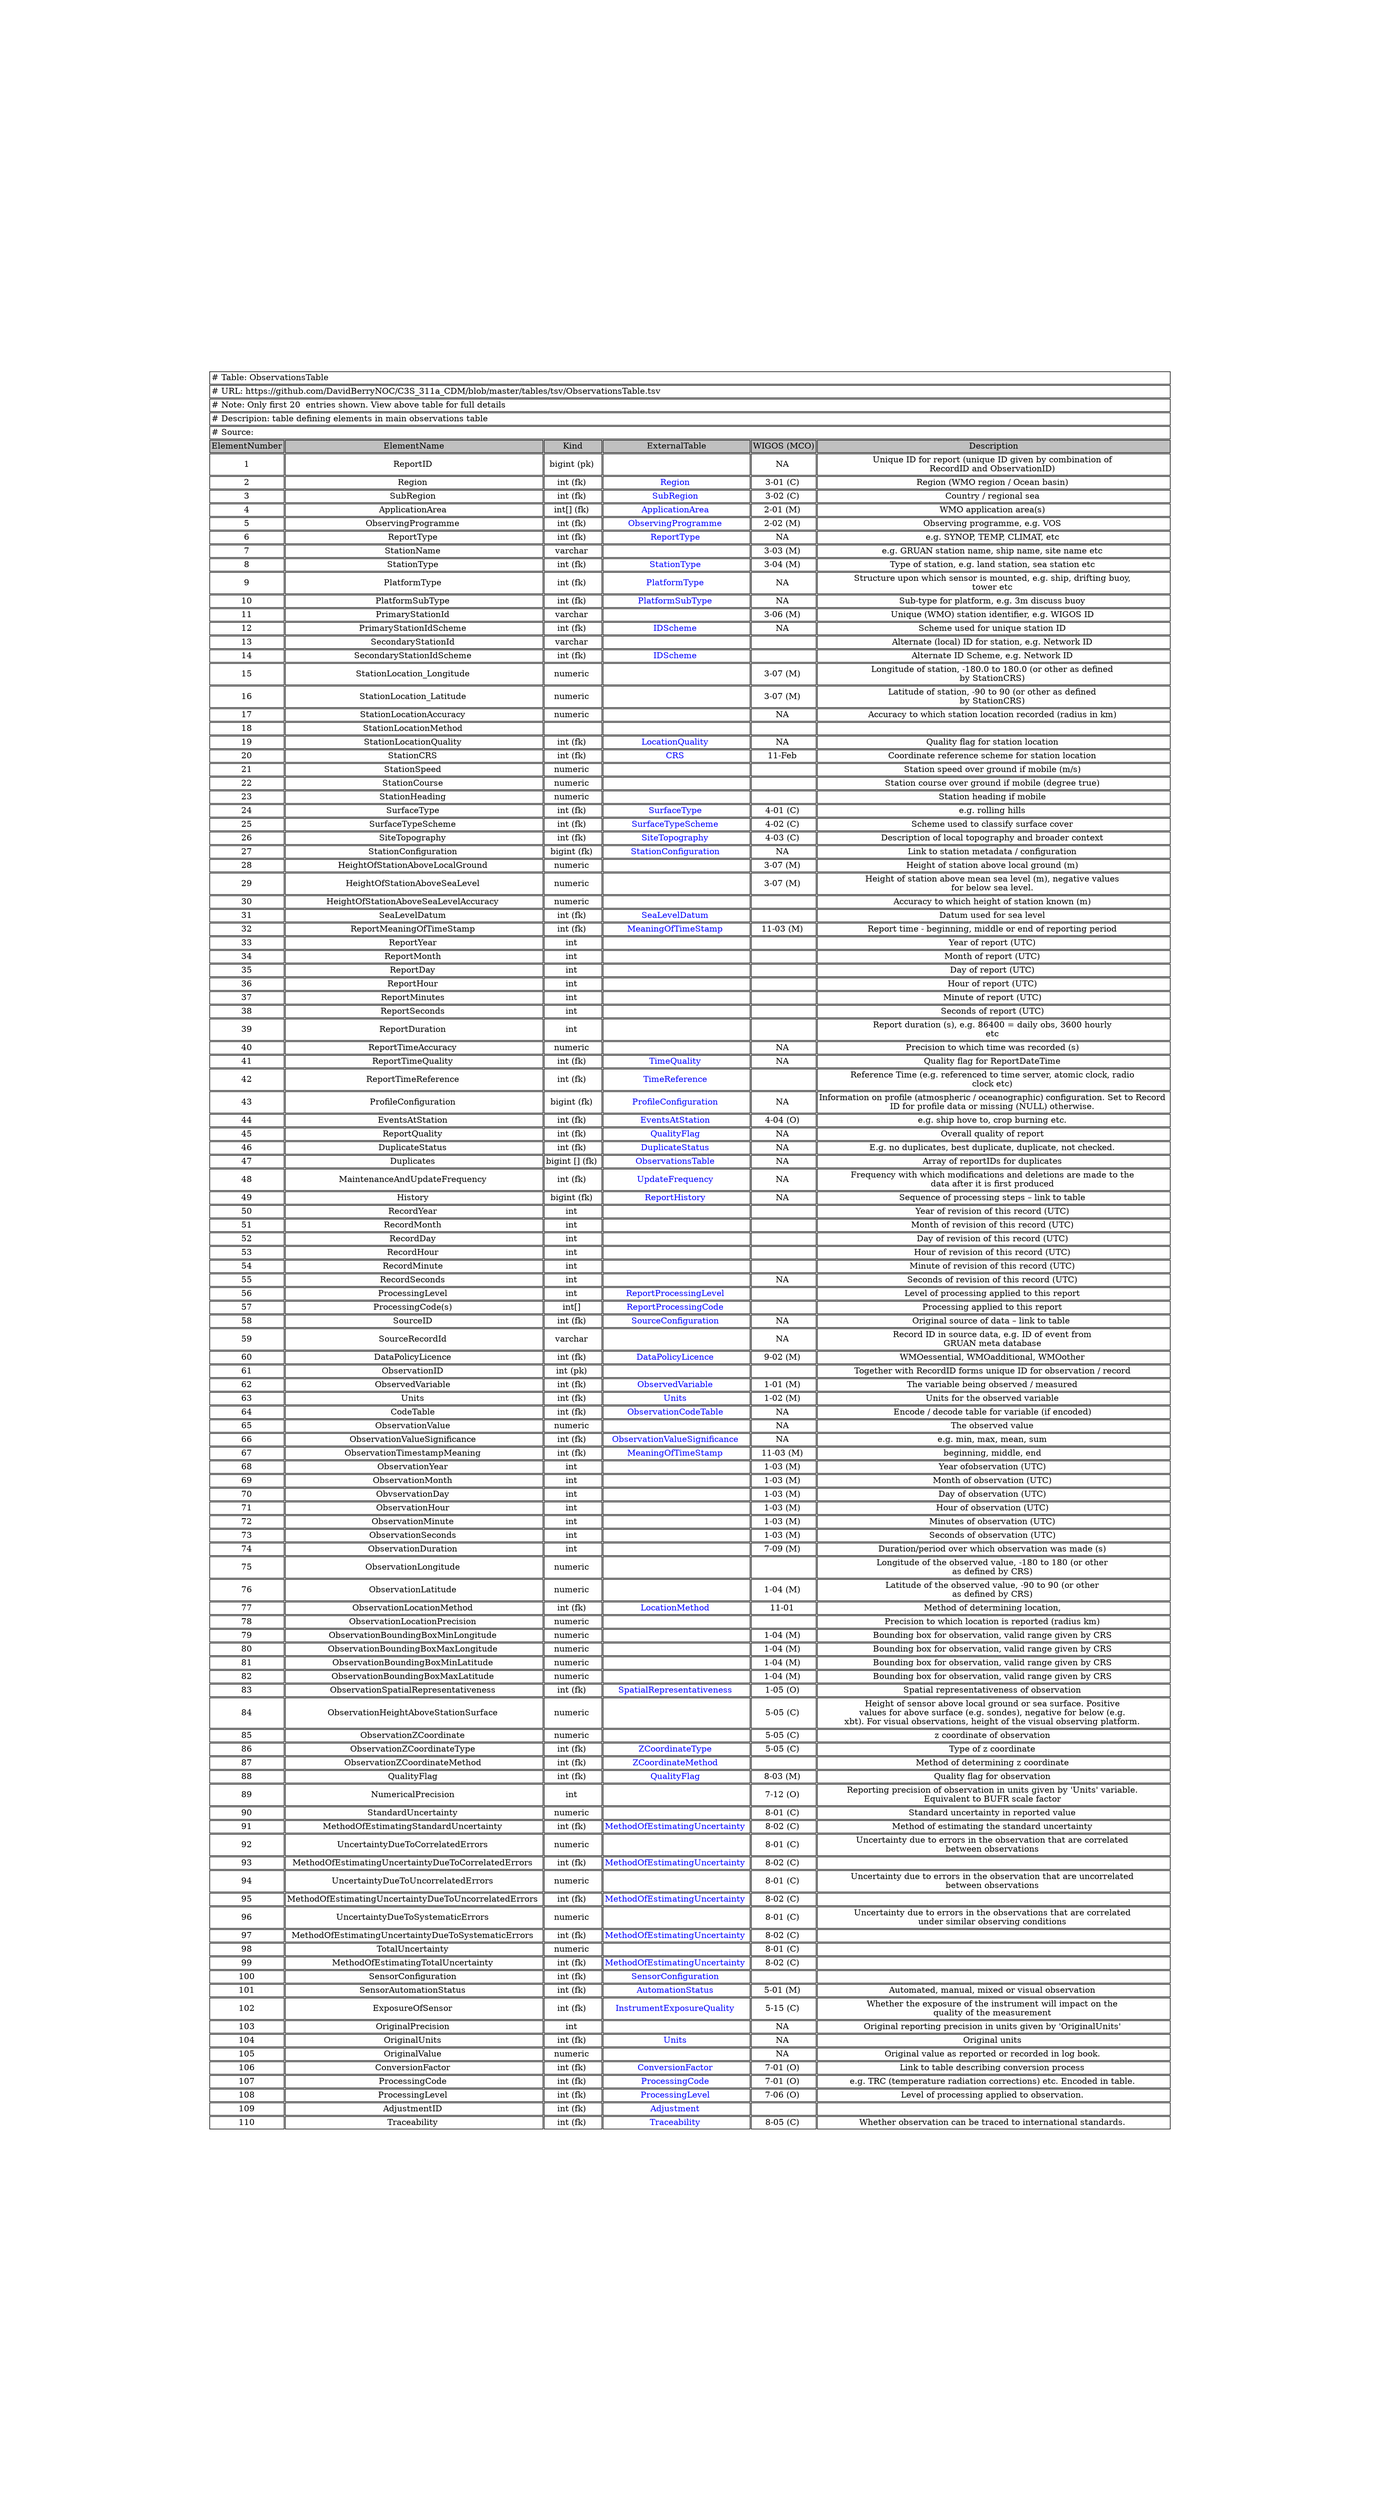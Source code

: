 digraph ObservationsTable {
node [color=white]
ObservationsTable [label=<<TABLE BORDER="0" CELLBORDER="1" CELLSPACING="2" COLOR="BLACK">
<TR><TD COLSPAN="6" ALIGN="left" PORT="head"># Table: ObservationsTable</TD></TR>
<TR><TD COLSPAN="6" ALIGN="left"># URL: https://github.com/DavidBerryNOC/C3S_311a_CDM/blob/master/tables/tsv/ObservationsTable.tsv</TD></TR>
<TR><TD COLSPAN="6" ALIGN="left"># Note: Only first 20  entries shown. View above table for full details</TD></TR>
<TR><TD ALIGN="left" COLSPAN="6"># Descripion: table defining elements in main observations table</TD></TR>
<TR><TD ALIGN="left" COLSPAN="6"># Source:</TD></TR>
<TR><TD BGCOLOR="GRAY">ElementNumber</TD><TD BGCOLOR="GRAY">ElementName</TD><TD BGCOLOR="GRAY">Kind</TD><TD BGCOLOR="GRAY">ExternalTable</TD><TD BGCOLOR="GRAY">WIGOS (MCO)</TD><TD BGCOLOR="GRAY">Description</TD></TR>
<TR><TD PORT="ReportID L">1</TD><TD>ReportID </TD><TD>bigint (pk) </TD><TD></TD><TD>NA </TD><TD PORT="ReportID R">Unique ID for report (unique ID given by combination of <BR/>RecordID and ObservationID) </TD></TR>
<TR><TD PORT="Region L">2</TD><TD>Region </TD><TD>int (fk) </TD><TD HREF="https://github.com/DavidBerryNOC/C3S_311a_CDM/blob/master/tables/tsv/Region.tsv"><FONT color="blue">Region </FONT></TD><TD>3-01 (C) </TD><TD PORT="Region R">Region (WMO region / Ocean basin) </TD></TR>
<TR><TD PORT="SubRegion L">3</TD><TD>SubRegion </TD><TD>int (fk) </TD><TD HREF="https://github.com/DavidBerryNOC/C3S_311a_CDM/blob/master/tables/tsv/SubRegion.tsv"><FONT color="blue">SubRegion </FONT></TD><TD>3-02 (C) </TD><TD PORT="SubRegion R">Country / regional sea </TD></TR>
<TR><TD PORT="ApplicationArea L">4</TD><TD>ApplicationArea </TD><TD>int[] (fk) </TD><TD HREF="https://github.com/DavidBerryNOC/C3S_311a_CDM/blob/master/tables/tsv/ApplicationArea.tsv"><FONT color="blue">ApplicationArea </FONT></TD><TD>2-01 (M) </TD><TD PORT="ApplicationArea R">WMO application area(s) </TD></TR>
<TR><TD PORT="ObservingProgramme L">5</TD><TD>ObservingProgramme </TD><TD>int (fk) </TD><TD HREF="https://github.com/DavidBerryNOC/C3S_311a_CDM/blob/master/tables/tsv/ObservingProgramme.tsv"><FONT color="blue">ObservingProgramme </FONT></TD><TD>2-02 (M) </TD><TD PORT="ObservingProgramme R">Observing programme, e.g. VOS </TD></TR>
<TR><TD PORT="ReportType L">6</TD><TD>ReportType </TD><TD>int (fk) </TD><TD HREF="https://github.com/DavidBerryNOC/C3S_311a_CDM/blob/master/tables/tsv/ReportType.tsv"><FONT color="blue">ReportType </FONT></TD><TD>NA </TD><TD PORT="ReportType R">e.g. SYNOP, TEMP, CLIMAT, etc </TD></TR>
<TR><TD PORT="StationName L">7</TD><TD>StationName </TD><TD>varchar </TD><TD></TD><TD>3-03 (M) </TD><TD PORT="StationName R">e.g. GRUAN station name, ship name, site name etc </TD></TR>
<TR><TD PORT="StationType L">8</TD><TD>StationType </TD><TD>int (fk) </TD><TD HREF="https://github.com/DavidBerryNOC/C3S_311a_CDM/blob/master/tables/tsv/StationType.tsv"><FONT color="blue">StationType </FONT></TD><TD>3-04 (M) </TD><TD PORT="StationType R">Type of station, e.g. land station, sea station etc </TD></TR>
<TR><TD PORT="PlatformType L">9</TD><TD>PlatformType </TD><TD>int (fk) </TD><TD HREF="https://github.com/DavidBerryNOC/C3S_311a_CDM/blob/master/tables/tsv/PlatformType.tsv"><FONT color="blue">PlatformType </FONT></TD><TD>NA </TD><TD PORT="PlatformType R">Structure upon which sensor is mounted, e.g. ship, drifting buoy, <BR/>tower etc </TD></TR>
<TR><TD PORT="PlatformSubType L">10</TD><TD>PlatformSubType </TD><TD>int (fk) </TD><TD HREF="https://github.com/DavidBerryNOC/C3S_311a_CDM/blob/master/tables/tsv/PlatformSubType.tsv"><FONT color="blue">PlatformSubType </FONT></TD><TD>NA </TD><TD PORT="PlatformSubType R">Sub-type for platform, e.g. 3m discuss buoy </TD></TR>
<TR><TD PORT="PrimaryStationIdL">11</TD><TD>PrimaryStationId </TD><TD>varchar </TD><TD></TD><TD>3-06 (M) </TD><TD PORT="PrimaryStationIdR">Unique (WMO) station identifier, e.g. WIGOS ID </TD></TR>
<TR><TD PORT="PrimaryStationIdSchemeL">12</TD><TD>PrimaryStationIdScheme </TD><TD>int (fk) </TD><TD HREF="https://github.com/DavidBerryNOC/C3S_311a_CDM/blob/master/tables/tsv/IDScheme.tsv"><FONT color="blue">IDScheme </FONT></TD><TD>NA </TD><TD PORT="PrimaryStationIdSchemeR">Scheme used for unique station ID </TD></TR>
<TR><TD PORT="SecondaryStationIdL">13</TD><TD>SecondaryStationId </TD><TD>varchar </TD><TD></TD><TD></TD><TD PORT="SecondaryStationIdR">Alternate (local) ID for station, e.g. Network ID </TD></TR>
<TR><TD PORT="SecondaryStationIdSchemeL">14</TD><TD>SecondaryStationIdScheme </TD><TD>int (fk) </TD><TD HREF="https://github.com/DavidBerryNOC/C3S_311a_CDM/blob/master/tables/tsv/IDScheme.tsv"><FONT color="blue">IDScheme </FONT></TD><TD></TD><TD PORT="SecondaryStationIdSchemeR">Alternate ID Scheme, e.g. Network ID </TD></TR>
<TR><TD PORT="StationLocation_LongitudeL">15</TD><TD>StationLocation_Longitude </TD><TD>numeric </TD><TD></TD><TD>3-07 (M) </TD><TD PORT="StationLocation_LongitudeR">Longitude of station, -180.0 to 180.0 (or other as defined <BR/>by StationCRS) </TD></TR>
<TR><TD PORT="StationLocation_LatitudeL">16</TD><TD>StationLocation_Latitude </TD><TD>numeric </TD><TD></TD><TD>3-07 (M) </TD><TD PORT="StationLocation_LatitudeR">Latitude of station, -90 to 90 (or other as defined <BR/>by StationCRS) </TD></TR>
<TR><TD PORT="StationLocationAccuracyL">17</TD><TD>StationLocationAccuracy </TD><TD>numeric </TD><TD></TD><TD>NA </TD><TD PORT="StationLocationAccuracyR">Accuracy to which station location recorded (radius in km) </TD></TR>
<TR><TD PORT="StationLocationMethodL">18</TD><TD>StationLocationMethod </TD><TD></TD><TD></TD><TD></TD><TD PORT="StationLocationMethodR"></TD></TR>
<TR><TD PORT="StationLocationQualityL">19</TD><TD>StationLocationQuality </TD><TD>int (fk) </TD><TD HREF="https://github.com/DavidBerryNOC/C3S_311a_CDM/blob/master/tables/tsv/LocationQuality.tsv"><FONT color="blue">LocationQuality </FONT></TD><TD>NA </TD><TD PORT="StationLocationQualityR">Quality flag for station location </TD></TR>
<TR><TD PORT="StationCRS L">20</TD><TD>StationCRS </TD><TD>int (fk) </TD><TD HREF="https://github.com/DavidBerryNOC/C3S_311a_CDM/blob/master/tables/tsv/CRS.tsv"><FONT color="blue">CRS </FONT></TD><TD>11-Feb </TD><TD PORT="StationCRS R">Coordinate reference scheme for station location </TD></TR>
<TR><TD PORT="StationSpeedL">21</TD><TD>StationSpeed </TD><TD>numeric </TD><TD></TD><TD></TD><TD PORT="StationSpeedR">Station speed over ground if mobile (m/s) </TD></TR>
<TR><TD PORT="StationCourseL">22</TD><TD>StationCourse </TD><TD>numeric </TD><TD></TD><TD></TD><TD PORT="StationCourseR">Station course over ground if mobile (degree true) </TD></TR>
<TR><TD PORT="StationHeadingL">23</TD><TD>StationHeading </TD><TD>numeric </TD><TD></TD><TD></TD><TD PORT="StationHeadingR">Station heading if mobile </TD></TR>
<TR><TD PORT="SurfaceType L">24</TD><TD>SurfaceType </TD><TD>int (fk) </TD><TD HREF="https://github.com/DavidBerryNOC/C3S_311a_CDM/blob/master/tables/tsv/SurfaceType.tsv"><FONT color="blue">SurfaceType </FONT></TD><TD>4-01 (C) </TD><TD PORT="SurfaceType R">e.g. rolling hills </TD></TR>
<TR><TD PORT="SurfaceTypeScheme L">25</TD><TD>SurfaceTypeScheme </TD><TD>int (fk) </TD><TD HREF="https://github.com/DavidBerryNOC/C3S_311a_CDM/blob/master/tables/tsv/SurfaceTypeScheme.tsv"><FONT color="blue">SurfaceTypeScheme </FONT></TD><TD>4-02 (C) </TD><TD PORT="SurfaceTypeScheme R">Scheme used to classify surface cover </TD></TR>
<TR><TD PORT="SiteTopography L">26</TD><TD>SiteTopography </TD><TD>int (fk) </TD><TD HREF="https://github.com/DavidBerryNOC/C3S_311a_CDM/blob/master/tables/tsv/SiteTopography.tsv"><FONT color="blue">SiteTopography </FONT></TD><TD>4-03 (C) </TD><TD PORT="SiteTopography R">Description of local topography and broader context </TD></TR>
<TR><TD PORT="StationConfigurationL">27</TD><TD>StationConfiguration </TD><TD>bigint (fk) </TD><TD HREF="https://github.com/DavidBerryNOC/C3S_311a_CDM/blob/master/tables/tsv/StationConfiguration.tsv"><FONT color="blue">StationConfiguration </FONT></TD><TD>NA </TD><TD PORT="StationConfigurationR">Link to station metadata / configuration </TD></TR>
<TR><TD PORT="HeightOfStationAboveLocalGround L">28</TD><TD>HeightOfStationAboveLocalGround </TD><TD>numeric </TD><TD></TD><TD>3-07 (M) </TD><TD PORT="HeightOfStationAboveLocalGround R">Height of station above local ground (m) </TD></TR>
<TR><TD PORT="HeightOfStationAboveSeaLevel L">29</TD><TD>HeightOfStationAboveSeaLevel </TD><TD>numeric </TD><TD></TD><TD>3-07 (M) </TD><TD PORT="HeightOfStationAboveSeaLevel R">Height of station above mean sea level (m), negative values <BR/>for below sea level. </TD></TR>
<TR><TD PORT="HeightOfStationAboveSeaLevelAccuracyL">30</TD><TD>HeightOfStationAboveSeaLevelAccuracy </TD><TD>numeric </TD><TD></TD><TD></TD><TD PORT="HeightOfStationAboveSeaLevelAccuracyR">Accuracy to which height of station known (m) </TD></TR>
<TR><TD PORT="SeaLevelDatumL">31</TD><TD>SeaLevelDatum </TD><TD>int (fk) </TD><TD HREF="https://github.com/DavidBerryNOC/C3S_311a_CDM/blob/master/tables/tsv/SeaLevelDatum.tsv"><FONT color="blue">SeaLevelDatum </FONT></TD><TD></TD><TD PORT="SeaLevelDatumR">Datum used for sea level </TD></TR>
<TR><TD PORT="ReportMeaningOfTimeStampL">32</TD><TD>ReportMeaningOfTimeStamp </TD><TD>int (fk) </TD><TD HREF="https://github.com/DavidBerryNOC/C3S_311a_CDM/blob/master/tables/tsv/MeaningOfTimeStamp.tsv"><FONT color="blue">MeaningOfTimeStamp </FONT></TD><TD>11-03 (M) </TD><TD PORT="ReportMeaningOfTimeStampR">Report time - beginning, middle or end of reporting period <BR/></TD></TR>
<TR><TD PORT="ReportYearL">33</TD><TD>ReportYear </TD><TD>int </TD><TD></TD><TD></TD><TD PORT="ReportYearR">Year of report (UTC) </TD></TR>
<TR><TD PORT="ReportMonthL">34</TD><TD>ReportMonth </TD><TD>int </TD><TD></TD><TD></TD><TD PORT="ReportMonthR">Month of report (UTC) </TD></TR>
<TR><TD PORT="ReportDayL">35</TD><TD>ReportDay </TD><TD>int </TD><TD></TD><TD></TD><TD PORT="ReportDayR">Day of report (UTC) </TD></TR>
<TR><TD PORT="ReportHourL">36</TD><TD>ReportHour </TD><TD>int </TD><TD></TD><TD></TD><TD PORT="ReportHourR">Hour of report (UTC) </TD></TR>
<TR><TD PORT="ReportMinutesL">37</TD><TD>ReportMinutes </TD><TD>int </TD><TD></TD><TD></TD><TD PORT="ReportMinutesR">Minute of report (UTC) </TD></TR>
<TR><TD PORT="ReportSecondsL">38</TD><TD>ReportSeconds </TD><TD>int </TD><TD></TD><TD></TD><TD PORT="ReportSecondsR">Seconds of report (UTC) </TD></TR>
<TR><TD PORT="ReportDurationL">39</TD><TD>ReportDuration </TD><TD>int </TD><TD></TD><TD></TD><TD PORT="ReportDurationR">Report duration (s), e.g. 86400 = daily obs, 3600 hourly <BR/>etc </TD></TR>
<TR><TD PORT="ReportTimeAccuracyL">40</TD><TD>ReportTimeAccuracy </TD><TD>numeric </TD><TD></TD><TD>NA </TD><TD PORT="ReportTimeAccuracyR">Precision to which time was recorded (s) </TD></TR>
<TR><TD PORT="ReportTimeQualityL">41</TD><TD>ReportTimeQuality </TD><TD>int (fk) </TD><TD HREF="https://github.com/DavidBerryNOC/C3S_311a_CDM/blob/master/tables/tsv/TimeQuality.tsv"><FONT color="blue">TimeQuality </FONT></TD><TD>NA </TD><TD PORT="ReportTimeQualityR">Quality flag for ReportDateTime </TD></TR>
<TR><TD PORT="ReportTimeReferenceL">42</TD><TD>ReportTimeReference </TD><TD>int (fk) </TD><TD HREF="https://github.com/DavidBerryNOC/C3S_311a_CDM/blob/master/tables/tsv/TimeReference.tsv"><FONT color="blue">TimeReference </FONT></TD><TD></TD><TD PORT="ReportTimeReferenceR">Reference Time (e.g. referenced to time server, atomic clock, radio <BR/>clock etc) </TD></TR>
<TR><TD PORT="ProfileConfiguration L">43</TD><TD>ProfileConfiguration </TD><TD>bigint (fk) </TD><TD HREF="https://github.com/DavidBerryNOC/C3S_311a_CDM/blob/master/tables/tsv/ProfileConfiguration.tsv"><FONT color="blue">ProfileConfiguration </FONT></TD><TD>NA </TD><TD PORT="ProfileConfiguration R">Information on profile (atmospheric / oceanographic) configuration. Set to Record <BR/>ID for profile data or missing (NULL) otherwise. </TD></TR>
<TR><TD PORT="EventsAtStationL">44</TD><TD>EventsAtStation </TD><TD>int (fk) </TD><TD HREF="https://github.com/DavidBerryNOC/C3S_311a_CDM/blob/master/tables/tsv/EventsAtStation.tsv"><FONT color="blue">EventsAtStation </FONT></TD><TD>4-04 (O) </TD><TD PORT="EventsAtStationR">e.g. ship hove to, crop burning etc. </TD></TR>
<TR><TD PORT="ReportQualityL">45</TD><TD>ReportQuality </TD><TD>int (fk) </TD><TD HREF="https://github.com/DavidBerryNOC/C3S_311a_CDM/blob/master/tables/tsv/QualityFlag.tsv"><FONT color="blue">QualityFlag </FONT></TD><TD>NA </TD><TD PORT="ReportQualityR">Overall quality of report </TD></TR>
<TR><TD PORT="DuplicateStatus L">46</TD><TD>DuplicateStatus </TD><TD>int (fk) </TD><TD HREF="https://github.com/DavidBerryNOC/C3S_311a_CDM/blob/master/tables/tsv/DuplicateStatus.tsv"><FONT color="blue">DuplicateStatus </FONT></TD><TD>NA </TD><TD PORT="DuplicateStatus R">E.g. no duplicates, best duplicate, duplicate, not checked. </TD></TR>
<TR><TD PORT="Duplicates L">47</TD><TD>Duplicates </TD><TD>bigint [] (fk) </TD><TD HREF="https://github.com/DavidBerryNOC/C3S_311a_CDM/blob/master/tables/tsv/ObservationsTable.tsv"><FONT color="blue">ObservationsTable </FONT></TD><TD>NA </TD><TD PORT="Duplicates R">Array of reportIDs for duplicates </TD></TR>
<TR><TD PORT="MaintenanceAndUpdateFrequency L">48</TD><TD>MaintenanceAndUpdateFrequency </TD><TD>int (fk) </TD><TD HREF="https://github.com/DavidBerryNOC/C3S_311a_CDM/blob/master/tables/tsv/UpdateFrequency.tsv"><FONT color="blue">UpdateFrequency </FONT></TD><TD>NA </TD><TD PORT="MaintenanceAndUpdateFrequency R">Frequency with which modifications and deletions are made to the <BR/>data after it is first produced </TD></TR>
<TR><TD PORT="History L">49</TD><TD>History </TD><TD>bigint (fk) </TD><TD HREF="https://github.com/DavidBerryNOC/C3S_311a_CDM/blob/master/tables/tsv/ReportHistory.tsv"><FONT color="blue">ReportHistory </FONT></TD><TD>NA </TD><TD PORT="History R">Sequence of processing steps – link to table </TD></TR>
<TR><TD PORT="RecordYearL">50</TD><TD>RecordYear </TD><TD>int </TD><TD></TD><TD></TD><TD PORT="RecordYearR">Year of revision of this record (UTC) </TD></TR>
<TR><TD PORT="RecordMonthL">51</TD><TD>RecordMonth </TD><TD>int </TD><TD></TD><TD></TD><TD PORT="RecordMonthR">Month of revision of this record (UTC) </TD></TR>
<TR><TD PORT="RecordDayL">52</TD><TD>RecordDay </TD><TD>int </TD><TD></TD><TD></TD><TD PORT="RecordDayR">Day of revision of this record (UTC) </TD></TR>
<TR><TD PORT="RecordHourL">53</TD><TD>RecordHour </TD><TD>int </TD><TD></TD><TD></TD><TD PORT="RecordHourR">Hour of revision of this record (UTC) </TD></TR>
<TR><TD PORT="RecordMinuteL">54</TD><TD>RecordMinute </TD><TD>int </TD><TD></TD><TD></TD><TD PORT="RecordMinuteR">Minute of revision of this record (UTC) </TD></TR>
<TR><TD PORT="RecordSecondsL">55</TD><TD>RecordSeconds </TD><TD>int </TD><TD></TD><TD>NA </TD><TD PORT="RecordSecondsR">Seconds of revision of this record (UTC) </TD></TR>
<TR><TD PORT="ProcessingLevelL">56</TD><TD>ProcessingLevel </TD><TD>int </TD><TD HREF="https://github.com/DavidBerryNOC/C3S_311a_CDM/blob/master/tables/tsv/ReportProcessingLevel.tsv"><FONT color="blue">ReportProcessingLevel </FONT></TD><TD></TD><TD PORT="ProcessingLevelR">Level of processing applied to this report </TD></TR>
<TR><TD PORT="ProcessingCode(s)L">57</TD><TD>ProcessingCode(s) </TD><TD>int[] </TD><TD HREF="https://github.com/DavidBerryNOC/C3S_311a_CDM/blob/master/tables/tsv/ReportProcessingCode.tsv"><FONT color="blue">ReportProcessingCode </FONT></TD><TD></TD><TD PORT="ProcessingCode(s)R">Processing applied to this report </TD></TR>
<TR><TD PORT="SourceID L">58</TD><TD>SourceID </TD><TD>int (fk) </TD><TD HREF="https://github.com/DavidBerryNOC/C3S_311a_CDM/blob/master/tables/tsv/SourceConfiguration.tsv"><FONT color="blue">SourceConfiguration </FONT></TD><TD>NA </TD><TD PORT="SourceID R">Original source of data – link to table  </TD></TR>
<TR><TD PORT="SourceRecordId L">59</TD><TD>SourceRecordId </TD><TD>varchar </TD><TD></TD><TD>NA </TD><TD PORT="SourceRecordId R">Record ID in source data, e.g. ID of event from <BR/>GRUAN meta database </TD></TR>
<TR><TD PORT="DataPolicyLicence L">60</TD><TD>DataPolicyLicence </TD><TD>int (fk) </TD><TD HREF="https://github.com/DavidBerryNOC/C3S_311a_CDM/blob/master/tables/tsv/DataPolicyLicence.tsv"><FONT color="blue">DataPolicyLicence </FONT></TD><TD>9-02 (M) </TD><TD PORT="DataPolicyLicence R">WMOessential, WMOadditional, WMOother </TD></TR>
<TR><TD PORT="ObservationID L">61</TD><TD>ObservationID </TD><TD>int (pk) </TD><TD></TD><TD></TD><TD PORT="ObservationID R">Together with RecordID forms unique ID for observation / record <BR/></TD></TR>
<TR><TD PORT="ObservedVariable L">62</TD><TD>ObservedVariable </TD><TD>int (fk) </TD><TD HREF="https://github.com/DavidBerryNOC/C3S_311a_CDM/blob/master/tables/tsv/ObservedVariable.tsv"><FONT color="blue">ObservedVariable </FONT></TD><TD>1-01 (M) </TD><TD PORT="ObservedVariable R">The variable being observed / measured </TD></TR>
<TR><TD PORT="Units L">63</TD><TD>Units </TD><TD>int (fk) </TD><TD HREF="https://github.com/DavidBerryNOC/C3S_311a_CDM/blob/master/tables/tsv/Units.tsv"><FONT color="blue">Units </FONT></TD><TD>1-02 (M) </TD><TD PORT="Units R">Units for the observed variable </TD></TR>
<TR><TD PORT="CodeTable L">64</TD><TD>CodeTable </TD><TD>int (fk) </TD><TD HREF="https://github.com/DavidBerryNOC/C3S_311a_CDM/blob/master/tables/tsv/ObservationCodeTable.tsv"><FONT color="blue">ObservationCodeTable </FONT></TD><TD>NA </TD><TD PORT="CodeTable R">Encode / decode table for variable (if encoded) </TD></TR>
<TR><TD PORT="ObservationValue L">65</TD><TD>ObservationValue </TD><TD>numeric </TD><TD></TD><TD>NA </TD><TD PORT="ObservationValue R">The observed value </TD></TR>
<TR><TD PORT="ObservationValueSignificanceL">66</TD><TD>ObservationValueSignificance </TD><TD>int (fk) </TD><TD HREF="https://github.com/DavidBerryNOC/C3S_311a_CDM/blob/master/tables/tsv/ObservationValueSignificance.tsv"><FONT color="blue">ObservationValueSignificance </FONT></TD><TD>NA </TD><TD PORT="ObservationValueSignificanceR">e.g. min, max, mean, sum </TD></TR>
<TR><TD PORT="ObservationTimestampMeaningL">67</TD><TD>ObservationTimestampMeaning </TD><TD>int (fk) </TD><TD HREF="https://github.com/DavidBerryNOC/C3S_311a_CDM/blob/master/tables/tsv/MeaningOfTimeStamp.tsv"><FONT color="blue">MeaningOfTimeStamp </FONT></TD><TD>11-03 (M) </TD><TD PORT="ObservationTimestampMeaningR">beginning, middle, end </TD></TR>
<TR><TD PORT="ObservationYearL">68</TD><TD>ObservationYear </TD><TD>int </TD><TD></TD><TD>1-03 (M) </TD><TD PORT="ObservationYearR">Year ofobservation (UTC) </TD></TR>
<TR><TD PORT="ObservationMonthL">69</TD><TD>ObservationMonth </TD><TD>int </TD><TD></TD><TD>1-03 (M) </TD><TD PORT="ObservationMonthR">Month of observation (UTC) </TD></TR>
<TR><TD PORT="ObvservationDayL">70</TD><TD>ObvservationDay </TD><TD>int </TD><TD></TD><TD>1-03 (M) </TD><TD PORT="ObvservationDayR">Day of observation (UTC) </TD></TR>
<TR><TD PORT="ObservationHourL">71</TD><TD>ObservationHour </TD><TD>int </TD><TD></TD><TD>1-03 (M) </TD><TD PORT="ObservationHourR">Hour of observation (UTC) </TD></TR>
<TR><TD PORT="ObservationMinuteL">72</TD><TD>ObservationMinute </TD><TD>int </TD><TD></TD><TD>1-03 (M) </TD><TD PORT="ObservationMinuteR">Minutes of observation (UTC) </TD></TR>
<TR><TD PORT="ObservationSecondsL">73</TD><TD>ObservationSeconds </TD><TD>int </TD><TD></TD><TD>1-03 (M) </TD><TD PORT="ObservationSecondsR">Seconds of observation (UTC) </TD></TR>
<TR><TD PORT="ObservationDuration L">74</TD><TD>ObservationDuration </TD><TD>int </TD><TD></TD><TD>7-09 (M) </TD><TD PORT="ObservationDuration R">Duration/period over which observation was made (s) </TD></TR>
<TR><TD PORT="ObservationLongitudeL">75</TD><TD>ObservationLongitude </TD><TD>numeric </TD><TD></TD><TD></TD><TD PORT="ObservationLongitudeR">Longitude of the observed value, -180 to 180 (or other <BR/>as defined by CRS) </TD></TR>
<TR><TD PORT="ObservationLatitudeL">76</TD><TD>ObservationLatitude </TD><TD>numeric </TD><TD></TD><TD>1-04 (M) </TD><TD PORT="ObservationLatitudeR">Latitude of the observed value, -90 to 90 (or other <BR/>as defined by CRS) </TD></TR>
<TR><TD PORT="ObservationLocationMethod L">77</TD><TD>ObservationLocationMethod </TD><TD>int (fk) </TD><TD HREF="https://github.com/DavidBerryNOC/C3S_311a_CDM/blob/master/tables/tsv/LocationMethod.tsv"><FONT color="blue">LocationMethod </FONT></TD><TD>11-01 </TD><TD PORT="ObservationLocationMethod R">Method of determining location, </TD></TR>
<TR><TD PORT="ObservationLocationPrecision L">78</TD><TD>ObservationLocationPrecision </TD><TD>numeric </TD><TD></TD><TD></TD><TD PORT="ObservationLocationPrecision R">Precision to which location is reported (radius km) </TD></TR>
<TR><TD PORT="ObservationBoundingBoxMinLongitudeL">79</TD><TD>ObservationBoundingBoxMinLongitude </TD><TD>numeric </TD><TD></TD><TD>1-04 (M) </TD><TD PORT="ObservationBoundingBoxMinLongitudeR">Bounding box for observation, valid range given by CRS </TD></TR>
<TR><TD PORT="ObservationBoundingBoxMaxLongitudeL">80</TD><TD>ObservationBoundingBoxMaxLongitude </TD><TD>numeric </TD><TD></TD><TD>1-04 (M) </TD><TD PORT="ObservationBoundingBoxMaxLongitudeR">Bounding box for observation, valid range given by CRS </TD></TR>
<TR><TD PORT="ObservationBoundingBoxMinLatitudeL">81</TD><TD>ObservationBoundingBoxMinLatitude </TD><TD>numeric </TD><TD></TD><TD>1-04 (M) </TD><TD PORT="ObservationBoundingBoxMinLatitudeR">Bounding box for observation, valid range given by CRS </TD></TR>
<TR><TD PORT="ObservationBoundingBoxMaxLatitudeL">82</TD><TD>ObservationBoundingBoxMaxLatitude </TD><TD>numeric </TD><TD></TD><TD>1-04 (M) </TD><TD PORT="ObservationBoundingBoxMaxLatitudeR">Bounding box for observation, valid range given by CRS </TD></TR>
<TR><TD PORT="ObservationSpatialRepresentativeness L">83</TD><TD>ObservationSpatialRepresentativeness </TD><TD>int (fk) </TD><TD HREF="https://github.com/DavidBerryNOC/C3S_311a_CDM/blob/master/tables/tsv/SpatialRepresentativeness.tsv"><FONT color="blue">SpatialRepresentativeness </FONT></TD><TD>1-05 (O) </TD><TD PORT="ObservationSpatialRepresentativeness R">Spatial representativeness of observation </TD></TR>
<TR><TD PORT="ObservationHeightAboveStationSurface L">84</TD><TD>ObservationHeightAboveStationSurface </TD><TD>numeric </TD><TD></TD><TD>5-05 (C) </TD><TD PORT="ObservationHeightAboveStationSurface R">Height of sensor above local ground or sea surface. Positive <BR/>values for above surface (e.g. sondes), negative for below (e.g. <BR/>xbt). For visual observations, height of the visual observing platform. <BR/></TD></TR>
<TR><TD PORT="ObservationZCoordinate L">85</TD><TD>ObservationZCoordinate </TD><TD>numeric </TD><TD></TD><TD>5-05 (C) </TD><TD PORT="ObservationZCoordinate R">z coordinate of observation </TD></TR>
<TR><TD PORT="ObservationZCoordinateType L">86</TD><TD>ObservationZCoordinateType </TD><TD>int (fk) </TD><TD HREF="https://github.com/DavidBerryNOC/C3S_311a_CDM/blob/master/tables/tsv/ZCoordinateType.tsv"><FONT color="blue">ZCoordinateType </FONT></TD><TD>5-05 (C) </TD><TD PORT="ObservationZCoordinateType R">Type of z coordinate </TD></TR>
<TR><TD PORT="ObservationZCoordinateMethodL">87</TD><TD>ObservationZCoordinateMethod </TD><TD>int (fk) </TD><TD HREF="https://github.com/DavidBerryNOC/C3S_311a_CDM/blob/master/tables/tsv/ZCoordinateMethod.tsv"><FONT color="blue">ZCoordinateMethod </FONT></TD><TD></TD><TD PORT="ObservationZCoordinateMethodR">Method of determining z coordinate </TD></TR>
<TR><TD PORT="QualityFlag L">88</TD><TD>QualityFlag </TD><TD>int (fk) </TD><TD HREF="https://github.com/DavidBerryNOC/C3S_311a_CDM/blob/master/tables/tsv/QualityFlag.tsv"><FONT color="blue">QualityFlag </FONT></TD><TD>8-03 (M) </TD><TD PORT="QualityFlag R">Quality flag for observation </TD></TR>
<TR><TD PORT="NumericalPrecision L">89</TD><TD>NumericalPrecision </TD><TD>int </TD><TD></TD><TD>7-12 (O) </TD><TD PORT="NumericalPrecision R">Reporting precision of observation in units given by 'Units' variable. <BR/>Equivalent to BUFR scale factor </TD></TR>
<TR><TD PORT="StandardUncertainty L">90</TD><TD>StandardUncertainty </TD><TD>numeric </TD><TD></TD><TD>8-01 (C) </TD><TD PORT="StandardUncertainty R">Standard uncertainty in reported value </TD></TR>
<TR><TD PORT="MethodOfEstimatingStandardUncertainty L">91</TD><TD>MethodOfEstimatingStandardUncertainty </TD><TD>int (fk) </TD><TD HREF="https://github.com/DavidBerryNOC/C3S_311a_CDM/blob/master/tables/tsv/MethodOfEstimatingUncertainty.tsv"><FONT color="blue">MethodOfEstimatingUncertainty </FONT></TD><TD>8-02 (C) </TD><TD PORT="MethodOfEstimatingStandardUncertainty R">Method of estimating the standard uncertainty </TD></TR>
<TR><TD PORT="UncertaintyDueToCorrelatedErrors L">92</TD><TD>UncertaintyDueToCorrelatedErrors </TD><TD>numeric </TD><TD></TD><TD>8-01 (C) </TD><TD PORT="UncertaintyDueToCorrelatedErrors R">Uncertainty due to errors in the observation that are correlated <BR/>between observations </TD></TR>
<TR><TD PORT="MethodOfEstimatingUncertaintyDueToCorrelatedErrors L">93</TD><TD>MethodOfEstimatingUncertaintyDueToCorrelatedErrors </TD><TD>int (fk) </TD><TD HREF="https://github.com/DavidBerryNOC/C3S_311a_CDM/blob/master/tables/tsv/MethodOfEstimatingUncertainty.tsv"><FONT color="blue">MethodOfEstimatingUncertainty </FONT></TD><TD>8-02 (C) </TD><TD PORT="MethodOfEstimatingUncertaintyDueToCorrelatedErrors R"></TD></TR>
<TR><TD PORT="UncertaintyDueToUncorrelatedErrors L">94</TD><TD>UncertaintyDueToUncorrelatedErrors </TD><TD>numeric </TD><TD></TD><TD>8-01 (C) </TD><TD PORT="UncertaintyDueToUncorrelatedErrors R">Uncertainty due to errors in the observation that are uncorrelated <BR/>between observations </TD></TR>
<TR><TD PORT="MethodOfEstimatingUncertaintyDueToUncorrelatedErrors L">95</TD><TD>MethodOfEstimatingUncertaintyDueToUncorrelatedErrors </TD><TD>int (fk) </TD><TD HREF="https://github.com/DavidBerryNOC/C3S_311a_CDM/blob/master/tables/tsv/MethodOfEstimatingUncertainty.tsv"><FONT color="blue">MethodOfEstimatingUncertainty </FONT></TD><TD>8-02 (C) </TD><TD PORT="MethodOfEstimatingUncertaintyDueToUncorrelatedErrors R"></TD></TR>
<TR><TD PORT="UncertaintyDueToSystematicErrors L">96</TD><TD>UncertaintyDueToSystematicErrors </TD><TD>numeric </TD><TD></TD><TD>8-01 (C) </TD><TD PORT="UncertaintyDueToSystematicErrors R">Uncertainty due to errors in the observations that are correlated <BR/>under similar observing conditions </TD></TR>
<TR><TD PORT="MethodOfEstimatingUncertaintyDueToSystematicErrors L">97</TD><TD>MethodOfEstimatingUncertaintyDueToSystematicErrors </TD><TD>int (fk) </TD><TD HREF="https://github.com/DavidBerryNOC/C3S_311a_CDM/blob/master/tables/tsv/MethodOfEstimatingUncertainty.tsv"><FONT color="blue">MethodOfEstimatingUncertainty </FONT></TD><TD>8-02 (C) </TD><TD PORT="MethodOfEstimatingUncertaintyDueToSystematicErrors R"></TD></TR>
<TR><TD PORT="TotalUncertainty L">98</TD><TD>TotalUncertainty </TD><TD>numeric </TD><TD></TD><TD>8-01 (C) </TD><TD PORT="TotalUncertainty R"></TD></TR>
<TR><TD PORT="MethodOfEstimatingTotalUncertainty L">99</TD><TD>MethodOfEstimatingTotalUncertainty </TD><TD>int (fk) </TD><TD HREF="https://github.com/DavidBerryNOC/C3S_311a_CDM/blob/master/tables/tsv/MethodOfEstimatingUncertainty.tsv"><FONT color="blue">MethodOfEstimatingUncertainty </FONT></TD><TD>8-02 (C) </TD><TD PORT="MethodOfEstimatingTotalUncertainty R"></TD></TR>
<TR><TD PORT="SensorConfigurationL">100</TD><TD>SensorConfiguration </TD><TD>int (fk) </TD><TD HREF="https://github.com/DavidBerryNOC/C3S_311a_CDM/blob/master/tables/tsv/SensorConfiguration.tsv"><FONT color="blue">SensorConfiguration </FONT></TD><TD></TD><TD PORT="SensorConfigurationR"></TD></TR>
<TR><TD PORT="SensorAutomationStatus L">101</TD><TD>SensorAutomationStatus </TD><TD>int (fk) </TD><TD HREF="https://github.com/DavidBerryNOC/C3S_311a_CDM/blob/master/tables/tsv/AutomationStatus.tsv"><FONT color="blue">AutomationStatus </FONT></TD><TD>5-01 (M) </TD><TD PORT="SensorAutomationStatus R">Automated, manual, mixed or visual observation </TD></TR>
<TR><TD PORT="ExposureOfSensor L">102</TD><TD>ExposureOfSensor </TD><TD>int (fk) </TD><TD HREF="https://github.com/DavidBerryNOC/C3S_311a_CDM/blob/master/tables/tsv/InstrumentExposureQuality.tsv"><FONT color="blue">InstrumentExposureQuality </FONT></TD><TD>5-15 (C) </TD><TD PORT="ExposureOfSensor R">Whether the exposure of the instrument will impact on the <BR/>quality of the measurement </TD></TR>
<TR><TD PORT="OriginalPrecision L">103</TD><TD>OriginalPrecision </TD><TD>int </TD><TD></TD><TD>NA </TD><TD PORT="OriginalPrecision R">Original reporting precision in units given by 'OriginalUnits' </TD></TR>
<TR><TD PORT="OriginalUnits L">104</TD><TD>OriginalUnits </TD><TD>int (fk) </TD><TD HREF="https://github.com/DavidBerryNOC/C3S_311a_CDM/blob/master/tables/tsv/Units.tsv"><FONT color="blue">Units </FONT></TD><TD>NA </TD><TD PORT="OriginalUnits R">Original units </TD></TR>
<TR><TD PORT="OriginalValue L">105</TD><TD>OriginalValue </TD><TD>numeric </TD><TD></TD><TD>NA </TD><TD PORT="OriginalValue R">Original value as reported or recorded in log book. </TD></TR>
<TR><TD PORT="ConversionFactor L">106</TD><TD>ConversionFactor </TD><TD>int (fk) </TD><TD HREF="https://github.com/DavidBerryNOC/C3S_311a_CDM/blob/master/tables/tsv/ConversionFactor.tsv"><FONT color="blue">ConversionFactor </FONT></TD><TD>7-01 (O) </TD><TD PORT="ConversionFactor R">Link to table describing conversion process </TD></TR>
<TR><TD PORT="ProcessingCode L">107</TD><TD>ProcessingCode </TD><TD>int (fk) </TD><TD HREF="https://github.com/DavidBerryNOC/C3S_311a_CDM/blob/master/tables/tsv/ProcessingCode.tsv"><FONT color="blue">ProcessingCode </FONT></TD><TD>7-01 (O) </TD><TD PORT="ProcessingCode R">e.g. TRC (temperature radiation corrections) etc. Encoded in table. </TD></TR>
<TR><TD PORT="ProcessingLevel L">108</TD><TD>ProcessingLevel </TD><TD>int (fk) </TD><TD HREF="https://github.com/DavidBerryNOC/C3S_311a_CDM/blob/master/tables/tsv/ProcessingLevel.tsv"><FONT color="blue">ProcessingLevel </FONT></TD><TD>7-06 (O) </TD><TD PORT="ProcessingLevel R">Level of processing applied to observation. </TD></TR>
<TR><TD PORT="AdjustmentID L">109</TD><TD>AdjustmentID </TD><TD>int (fk) </TD><TD HREF="https://github.com/DavidBerryNOC/C3S_311a_CDM/blob/master/tables/tsv/Adjustment.tsv"><FONT color="blue">Adjustment </FONT></TD><TD></TD><TD PORT="AdjustmentID R"></TD></TR>
<TR><TD PORT="Traceability L">110</TD><TD>Traceability </TD><TD>int (fk) </TD><TD HREF="https://github.com/DavidBerryNOC/C3S_311a_CDM/blob/master/tables/tsv/Traceability.tsv"><FONT color="blue">Traceability </FONT></TD><TD>8-05 (C) </TD><TD PORT="Traceability R">Whether observation can be traced to international standards. </TD></TR>
</TABLE>>];
}
